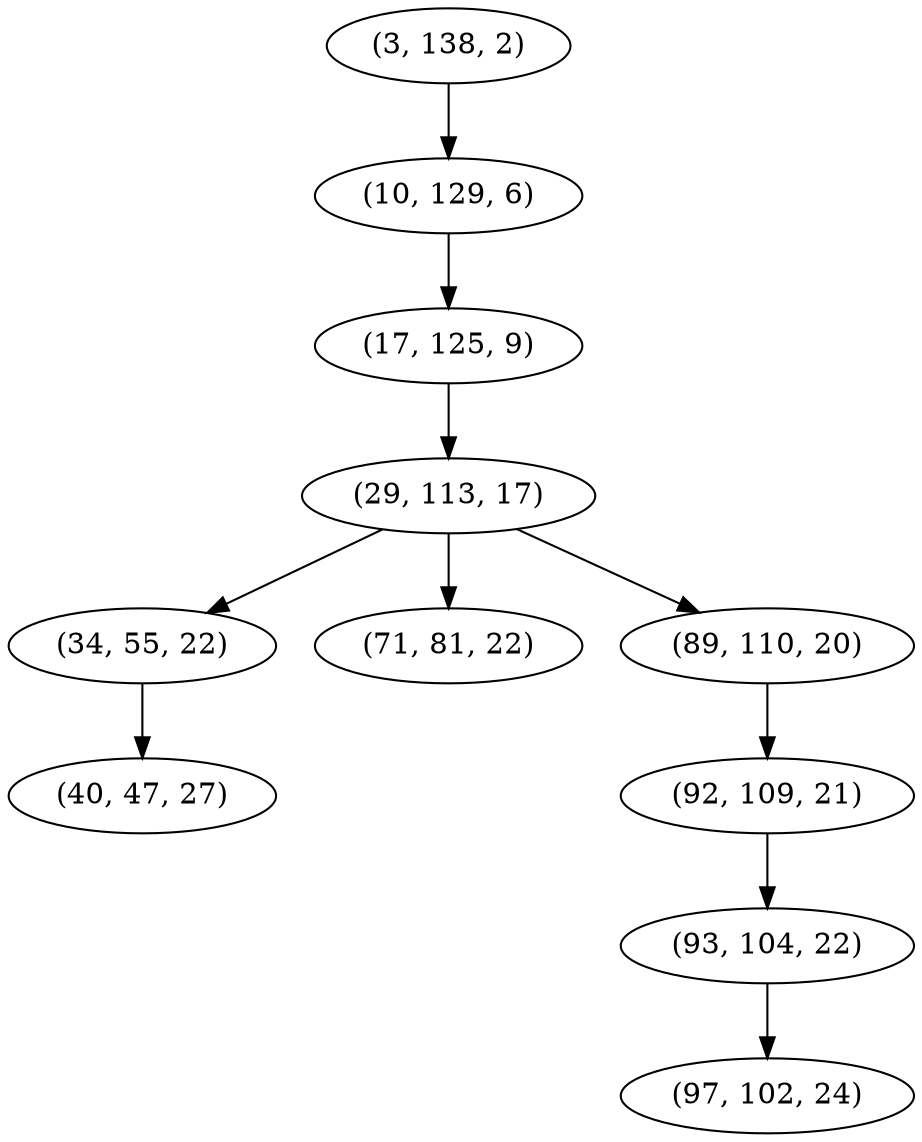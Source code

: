 digraph tree {
    "(3, 138, 2)";
    "(10, 129, 6)";
    "(17, 125, 9)";
    "(29, 113, 17)";
    "(34, 55, 22)";
    "(40, 47, 27)";
    "(71, 81, 22)";
    "(89, 110, 20)";
    "(92, 109, 21)";
    "(93, 104, 22)";
    "(97, 102, 24)";
    "(3, 138, 2)" -> "(10, 129, 6)";
    "(10, 129, 6)" -> "(17, 125, 9)";
    "(17, 125, 9)" -> "(29, 113, 17)";
    "(29, 113, 17)" -> "(34, 55, 22)";
    "(29, 113, 17)" -> "(71, 81, 22)";
    "(29, 113, 17)" -> "(89, 110, 20)";
    "(34, 55, 22)" -> "(40, 47, 27)";
    "(89, 110, 20)" -> "(92, 109, 21)";
    "(92, 109, 21)" -> "(93, 104, 22)";
    "(93, 104, 22)" -> "(97, 102, 24)";
}
